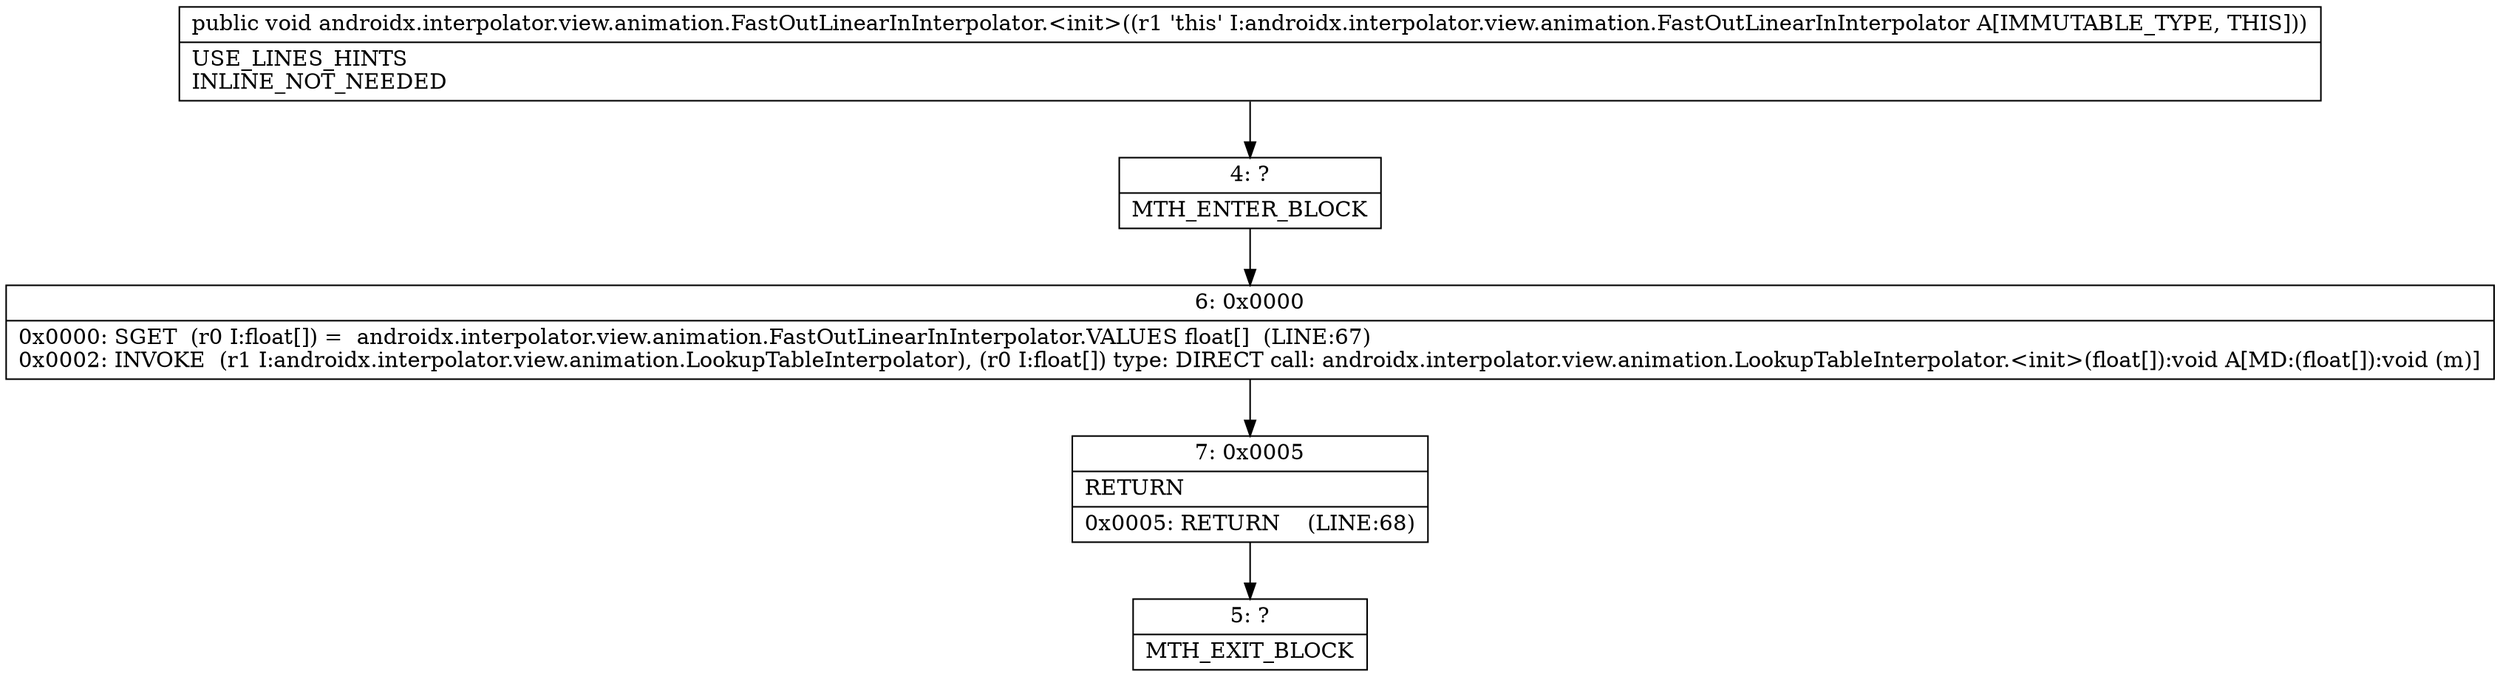 digraph "CFG forandroidx.interpolator.view.animation.FastOutLinearInInterpolator.\<init\>()V" {
Node_4 [shape=record,label="{4\:\ ?|MTH_ENTER_BLOCK\l}"];
Node_6 [shape=record,label="{6\:\ 0x0000|0x0000: SGET  (r0 I:float[]) =  androidx.interpolator.view.animation.FastOutLinearInInterpolator.VALUES float[]  (LINE:67)\l0x0002: INVOKE  (r1 I:androidx.interpolator.view.animation.LookupTableInterpolator), (r0 I:float[]) type: DIRECT call: androidx.interpolator.view.animation.LookupTableInterpolator.\<init\>(float[]):void A[MD:(float[]):void (m)]\l}"];
Node_7 [shape=record,label="{7\:\ 0x0005|RETURN\l|0x0005: RETURN    (LINE:68)\l}"];
Node_5 [shape=record,label="{5\:\ ?|MTH_EXIT_BLOCK\l}"];
MethodNode[shape=record,label="{public void androidx.interpolator.view.animation.FastOutLinearInInterpolator.\<init\>((r1 'this' I:androidx.interpolator.view.animation.FastOutLinearInInterpolator A[IMMUTABLE_TYPE, THIS]))  | USE_LINES_HINTS\lINLINE_NOT_NEEDED\l}"];
MethodNode -> Node_4;Node_4 -> Node_6;
Node_6 -> Node_7;
Node_7 -> Node_5;
}

